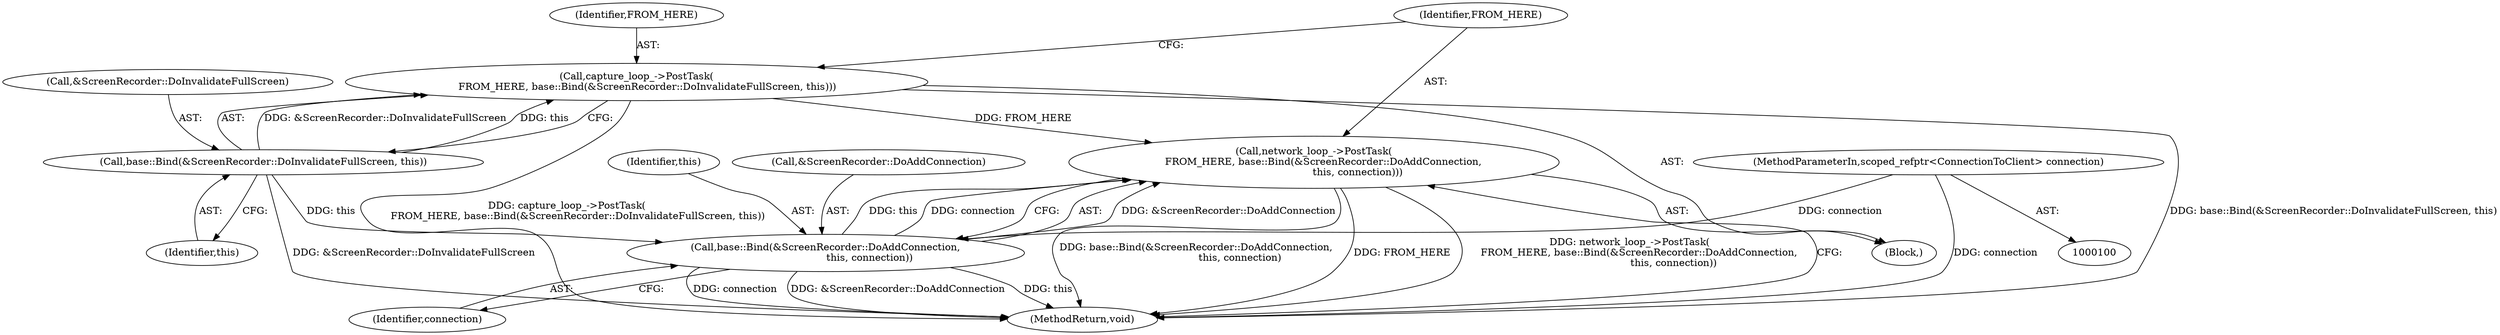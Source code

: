 digraph "1_Chrome_a46bcef82b29d30836a0f26226e3d4aca4fa9612_27@del" {
"1000109" [label="(Call,network_loop_->PostTask(\n      FROM_HERE, base::Bind(&ScreenRecorder::DoAddConnection,\n                            this, connection)))"];
"1000103" [label="(Call,capture_loop_->PostTask(\n       FROM_HERE, base::Bind(&ScreenRecorder::DoInvalidateFullScreen, this)))"];
"1000105" [label="(Call,base::Bind(&ScreenRecorder::DoInvalidateFullScreen, this))"];
"1000111" [label="(Call,base::Bind(&ScreenRecorder::DoAddConnection,\n                            this, connection))"];
"1000101" [label="(MethodParameterIn,scoped_refptr<ConnectionToClient> connection)"];
"1000115" [label="(Identifier,connection)"];
"1000102" [label="(Block,)"];
"1000105" [label="(Call,base::Bind(&ScreenRecorder::DoInvalidateFullScreen, this))"];
"1000111" [label="(Call,base::Bind(&ScreenRecorder::DoAddConnection,\n                            this, connection))"];
"1000106" [label="(Call,&ScreenRecorder::DoInvalidateFullScreen)"];
"1000114" [label="(Identifier,this)"];
"1000103" [label="(Call,capture_loop_->PostTask(\n       FROM_HERE, base::Bind(&ScreenRecorder::DoInvalidateFullScreen, this)))"];
"1000104" [label="(Identifier,FROM_HERE)"];
"1000108" [label="(Identifier,this)"];
"1000109" [label="(Call,network_loop_->PostTask(\n      FROM_HERE, base::Bind(&ScreenRecorder::DoAddConnection,\n                            this, connection)))"];
"1000110" [label="(Identifier,FROM_HERE)"];
"1000112" [label="(Call,&ScreenRecorder::DoAddConnection)"];
"1000116" [label="(MethodReturn,void)"];
"1000101" [label="(MethodParameterIn,scoped_refptr<ConnectionToClient> connection)"];
"1000109" -> "1000102"  [label="AST: "];
"1000109" -> "1000111"  [label="CFG: "];
"1000110" -> "1000109"  [label="AST: "];
"1000111" -> "1000109"  [label="AST: "];
"1000116" -> "1000109"  [label="CFG: "];
"1000109" -> "1000116"  [label="DDG: base::Bind(&ScreenRecorder::DoAddConnection,\n                            this, connection)"];
"1000109" -> "1000116"  [label="DDG: FROM_HERE"];
"1000109" -> "1000116"  [label="DDG: network_loop_->PostTask(\n      FROM_HERE, base::Bind(&ScreenRecorder::DoAddConnection,\n                            this, connection))"];
"1000103" -> "1000109"  [label="DDG: FROM_HERE"];
"1000111" -> "1000109"  [label="DDG: &ScreenRecorder::DoAddConnection"];
"1000111" -> "1000109"  [label="DDG: this"];
"1000111" -> "1000109"  [label="DDG: connection"];
"1000103" -> "1000102"  [label="AST: "];
"1000103" -> "1000105"  [label="CFG: "];
"1000104" -> "1000103"  [label="AST: "];
"1000105" -> "1000103"  [label="AST: "];
"1000110" -> "1000103"  [label="CFG: "];
"1000103" -> "1000116"  [label="DDG: base::Bind(&ScreenRecorder::DoInvalidateFullScreen, this)"];
"1000103" -> "1000116"  [label="DDG: capture_loop_->PostTask(\n       FROM_HERE, base::Bind(&ScreenRecorder::DoInvalidateFullScreen, this))"];
"1000105" -> "1000103"  [label="DDG: &ScreenRecorder::DoInvalidateFullScreen"];
"1000105" -> "1000103"  [label="DDG: this"];
"1000105" -> "1000108"  [label="CFG: "];
"1000106" -> "1000105"  [label="AST: "];
"1000108" -> "1000105"  [label="AST: "];
"1000105" -> "1000116"  [label="DDG: &ScreenRecorder::DoInvalidateFullScreen"];
"1000105" -> "1000111"  [label="DDG: this"];
"1000111" -> "1000115"  [label="CFG: "];
"1000112" -> "1000111"  [label="AST: "];
"1000114" -> "1000111"  [label="AST: "];
"1000115" -> "1000111"  [label="AST: "];
"1000111" -> "1000116"  [label="DDG: this"];
"1000111" -> "1000116"  [label="DDG: connection"];
"1000111" -> "1000116"  [label="DDG: &ScreenRecorder::DoAddConnection"];
"1000101" -> "1000111"  [label="DDG: connection"];
"1000101" -> "1000100"  [label="AST: "];
"1000101" -> "1000116"  [label="DDG: connection"];
}
